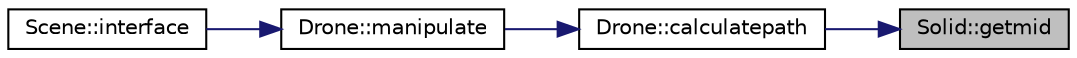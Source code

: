 digraph "Solid::getmid"
{
 // LATEX_PDF_SIZE
  edge [fontname="Helvetica",fontsize="10",labelfontname="Helvetica",labelfontsize="10"];
  node [fontname="Helvetica",fontsize="10",shape=record];
  rankdir="RL";
  Node1 [label="Solid::getmid",height=0.2,width=0.4,color="black", fillcolor="grey75", style="filled", fontcolor="black",tooltip=" "];
  Node1 -> Node2 [dir="back",color="midnightblue",fontsize="10",style="solid",fontname="Helvetica"];
  Node2 [label="Drone::calculatepath",height=0.2,width=0.4,color="black", fillcolor="white", style="filled",URL="$class_drone.html#a35461a34f32de4c41960a0da4b882a0c",tooltip=" "];
  Node2 -> Node3 [dir="back",color="midnightblue",fontsize="10",style="solid",fontname="Helvetica"];
  Node3 [label="Drone::manipulate",height=0.2,width=0.4,color="black", fillcolor="white", style="filled",URL="$class_drone.html#ab107828b18e17e50b4125711c8394abc",tooltip=" "];
  Node3 -> Node4 [dir="back",color="midnightblue",fontsize="10",style="solid",fontname="Helvetica"];
  Node4 [label="Scene::interface",height=0.2,width=0.4,color="black", fillcolor="white", style="filled",URL="$class_scene.html#a464d4ccb6869c4b858f4a667700c42d5",tooltip=" "];
}
